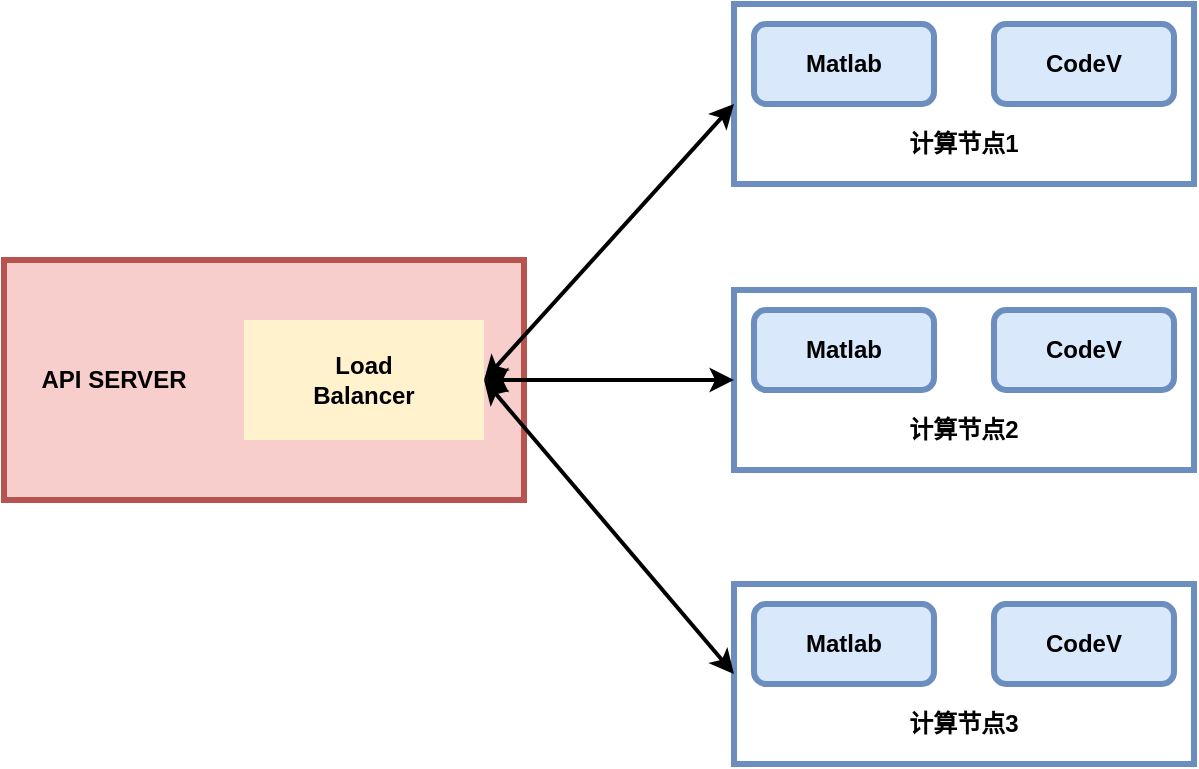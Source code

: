 <mxfile version="14.8.2" type="github"><diagram id="WEavagxoX7mWQo-rN5Ej" name="Page-1"><mxGraphModel dx="1102" dy="582" grid="1" gridSize="10" guides="1" tooltips="1" connect="1" arrows="1" fold="1" page="1" pageScale="1" pageWidth="827" pageHeight="1169" math="0" shadow="0"><root><mxCell id="0"/><mxCell id="1" parent="0"/><mxCell id="meVRYA2Hp27yC9P9ZgB7-4" value="" style="rounded=0;whiteSpace=wrap;html=1;strokeColor=#6c8ebf;fillColor=none;strokeWidth=3;" parent="1" vertex="1"><mxGeometry x="475" y="150" width="230" height="90" as="geometry"/></mxCell><mxCell id="meVRYA2Hp27yC9P9ZgB7-5" value="&lt;b&gt;Matlab&lt;/b&gt;" style="rounded=1;whiteSpace=wrap;html=1;strokeColor=#6c8ebf;fillColor=#dae8fc;strokeWidth=3;" parent="1" vertex="1"><mxGeometry x="485" y="160" width="90" height="40" as="geometry"/></mxCell><mxCell id="meVRYA2Hp27yC9P9ZgB7-6" value="&lt;b&gt;CodeV&lt;/b&gt;" style="rounded=1;whiteSpace=wrap;html=1;strokeColor=#6c8ebf;fillColor=#dae8fc;strokeWidth=3;" parent="1" vertex="1"><mxGeometry x="605" y="160" width="90" height="40" as="geometry"/></mxCell><mxCell id="meVRYA2Hp27yC9P9ZgB7-13" value="&lt;b&gt;计算节点1&lt;/b&gt;" style="text;html=1;strokeColor=none;fillColor=none;align=center;verticalAlign=middle;whiteSpace=wrap;rounded=0;" parent="1" vertex="1"><mxGeometry x="550" y="210" width="80" height="20" as="geometry"/></mxCell><mxCell id="meVRYA2Hp27yC9P9ZgB7-14" value="" style="rounded=0;whiteSpace=wrap;html=1;strokeColor=#6c8ebf;fillColor=none;strokeWidth=3;" parent="1" vertex="1"><mxGeometry x="475" y="293" width="230" height="90" as="geometry"/></mxCell><mxCell id="meVRYA2Hp27yC9P9ZgB7-15" value="&lt;b&gt;Matlab&lt;/b&gt;" style="rounded=1;whiteSpace=wrap;html=1;strokeColor=#6c8ebf;fillColor=#dae8fc;strokeWidth=3;" parent="1" vertex="1"><mxGeometry x="485" y="303" width="90" height="40" as="geometry"/></mxCell><mxCell id="meVRYA2Hp27yC9P9ZgB7-16" value="&lt;b&gt;CodeV&lt;/b&gt;" style="rounded=1;whiteSpace=wrap;html=1;strokeColor=#6c8ebf;fillColor=#dae8fc;strokeWidth=3;" parent="1" vertex="1"><mxGeometry x="605" y="303" width="90" height="40" as="geometry"/></mxCell><mxCell id="meVRYA2Hp27yC9P9ZgB7-17" value="&lt;b&gt;计算节点2&lt;/b&gt;" style="text;html=1;strokeColor=none;fillColor=none;align=center;verticalAlign=middle;whiteSpace=wrap;rounded=0;" parent="1" vertex="1"><mxGeometry x="550" y="353" width="80" height="20" as="geometry"/></mxCell><mxCell id="meVRYA2Hp27yC9P9ZgB7-18" value="" style="rounded=0;whiteSpace=wrap;html=1;strokeColor=#6c8ebf;fillColor=none;strokeWidth=3;" parent="1" vertex="1"><mxGeometry x="475" y="440" width="230" height="90" as="geometry"/></mxCell><mxCell id="meVRYA2Hp27yC9P9ZgB7-19" value="&lt;b&gt;Matlab&lt;/b&gt;" style="rounded=1;whiteSpace=wrap;html=1;strokeColor=#6c8ebf;fillColor=#dae8fc;strokeWidth=3;" parent="1" vertex="1"><mxGeometry x="485" y="450" width="90" height="40" as="geometry"/></mxCell><mxCell id="meVRYA2Hp27yC9P9ZgB7-20" value="&lt;b&gt;CodeV&lt;/b&gt;" style="rounded=1;whiteSpace=wrap;html=1;strokeColor=#6c8ebf;fillColor=#dae8fc;strokeWidth=3;" parent="1" vertex="1"><mxGeometry x="605" y="450" width="90" height="40" as="geometry"/></mxCell><mxCell id="meVRYA2Hp27yC9P9ZgB7-21" value="&lt;b&gt;计算节点3&lt;/b&gt;" style="text;html=1;strokeColor=none;fillColor=none;align=center;verticalAlign=middle;whiteSpace=wrap;rounded=0;" parent="1" vertex="1"><mxGeometry x="550" y="500" width="80" height="20" as="geometry"/></mxCell><mxCell id="meVRYA2Hp27yC9P9ZgB7-23" value="" style="rounded=0;whiteSpace=wrap;html=1;fillColor=#f8cecc;strokeColor=#b85450;strokeWidth=3;" parent="1" vertex="1"><mxGeometry x="110" y="278" width="260" height="120" as="geometry"/></mxCell><mxCell id="meVRYA2Hp27yC9P9ZgB7-40" value="" style="endArrow=classic;startArrow=classic;html=1;strokeWidth=2;" parent="1" edge="1"><mxGeometry width="50" height="50" relative="1" as="geometry"><mxPoint x="350" y="338" as="sourcePoint"/><mxPoint x="475" y="200" as="targetPoint"/></mxGeometry></mxCell><mxCell id="meVRYA2Hp27yC9P9ZgB7-41" value="" style="endArrow=classic;startArrow=classic;html=1;entryX=0;entryY=0.5;entryDx=0;entryDy=0;strokeWidth=2;" parent="1" source="oA13TZCjE6WFTzmoztiy-2" target="meVRYA2Hp27yC9P9ZgB7-14" edge="1"><mxGeometry width="50" height="50" relative="1" as="geometry"><mxPoint x="285" y="335" as="sourcePoint"/><mxPoint x="485" y="210" as="targetPoint"/></mxGeometry></mxCell><mxCell id="meVRYA2Hp27yC9P9ZgB7-42" value="" style="endArrow=classic;startArrow=classic;html=1;exitX=1;exitY=0.5;exitDx=0;exitDy=0;entryX=0;entryY=0.5;entryDx=0;entryDy=0;strokeWidth=2;" parent="1" source="oA13TZCjE6WFTzmoztiy-2" target="meVRYA2Hp27yC9P9ZgB7-18" edge="1"><mxGeometry width="50" height="50" relative="1" as="geometry"><mxPoint x="285" y="335" as="sourcePoint"/><mxPoint x="485" y="210" as="targetPoint"/></mxGeometry></mxCell><mxCell id="oA13TZCjE6WFTzmoztiy-2" value="&lt;b&gt;Load&lt;br&gt;Balancer&lt;/b&gt;" style="rounded=0;whiteSpace=wrap;html=1;fillColor=#fff2cc;strokeColor=none;strokeWidth=2;" vertex="1" parent="1"><mxGeometry x="230" y="308" width="120" height="60" as="geometry"/></mxCell><mxCell id="oA13TZCjE6WFTzmoztiy-3" value="&lt;b&gt;API SERVER&lt;/b&gt;" style="text;html=1;strokeColor=none;fillColor=none;align=center;verticalAlign=middle;whiteSpace=wrap;rounded=0;" vertex="1" parent="1"><mxGeometry x="110" y="328" width="110" height="20" as="geometry"/></mxCell></root></mxGraphModel></diagram></mxfile>